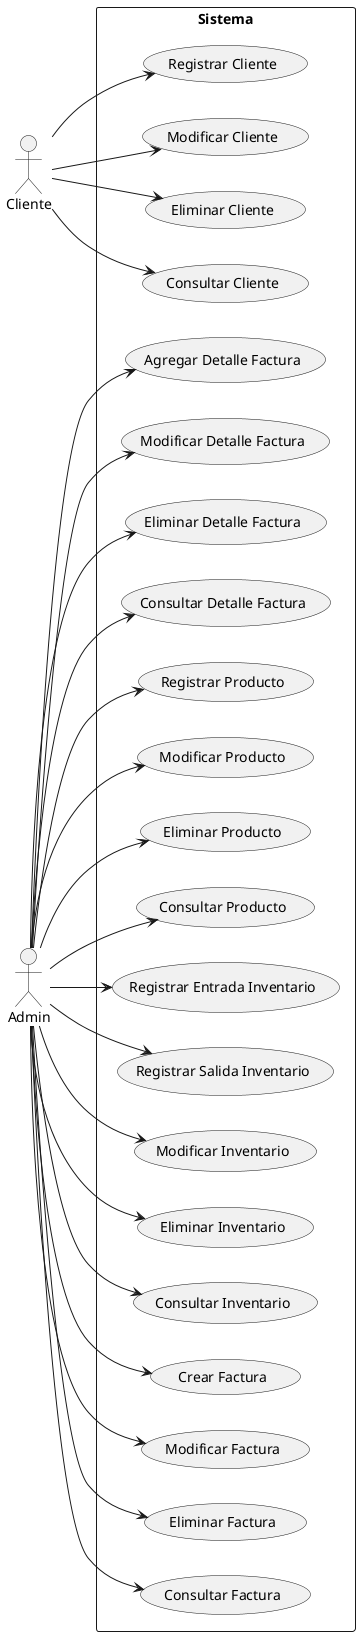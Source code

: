 @startuml Cliente

left to right direction
actor Cliente as c
actor Admin

rectangle Sistema {
  (Registrar Cliente) as RC
  (Modificar Cliente) as MC
  (Eliminar Cliente) as EC
  (Consultar Cliente) as CC
  (Agregar Detalle Factura) as ADF
  (Modificar Detalle Factura) as MDF
  (Eliminar Detalle Factura) as EDF
  (Consultar Detalle Factura) as CDF
  (Registrar Producto) as RP
  (Modificar Producto) as MP
  (Eliminar Producto) as EP
  (Consultar Producto) as CP
  (Registrar Entrada Inventario) as REI
  (Registrar Salida Inventario) as RSI
  (Modificar Inventario) as MI
  (Eliminar Inventario) as EI
  (Consultar Inventario) as CI
  (Crear Factura) as CF
  (Modificar Factura) as MF
  (Eliminar Factura) as EF
  (Consultar Factura) as FCF

  c -down-> RC
  c -down-> MC
  c -down-> EC
  c -down-> CC
  Admin -down-> ADF
  Admin -down-> MDF
  Admin -down-> EDF
  Admin -down-> CDF
  Admin -down-> RP
  Admin -down-> MP
  Admin -down-> EP
  Admin -down-> CP
  Admin -down-> REI
  Admin -down-> RSI
  Admin -down-> MI
  Admin -down-> EI
  Admin -down-> CI
  Admin -down-> CF
  Admin -down-> MF
  Admin -down-> EF
  Admin -down-> FCF
}

@enduml
